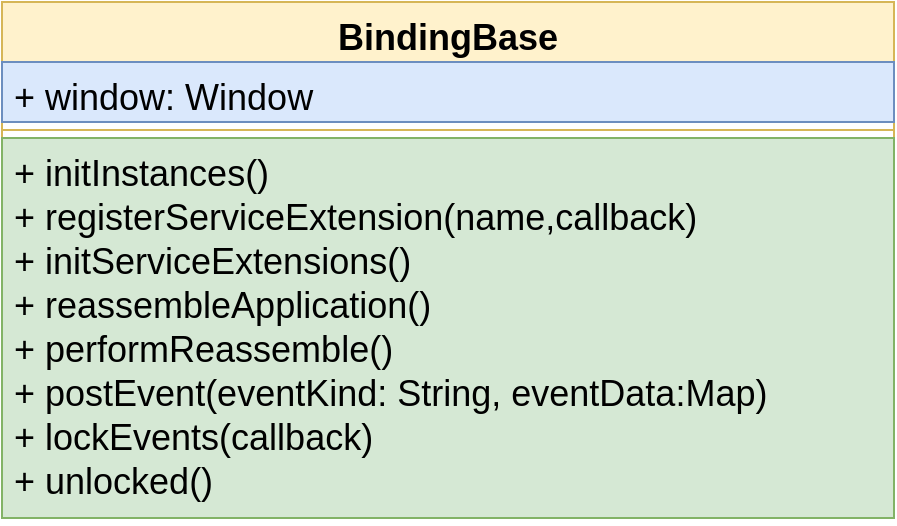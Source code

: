 <mxfile version="14.1.3" type="github">
  <diagram id="k5r8Dv3RMg7R3tUVNLZs" name="Page-1">
    <mxGraphModel dx="946" dy="557" grid="1" gridSize="10" guides="1" tooltips="1" connect="1" arrows="1" fold="1" page="1" pageScale="1" pageWidth="827" pageHeight="1169" math="0" shadow="0">
      <root>
        <mxCell id="0" />
        <mxCell id="1" parent="0" />
        <mxCell id="JjVPGM3cWdolMQaaZHJX-1" value="BindingBase" style="swimlane;fontStyle=1;align=center;verticalAlign=top;childLayout=stackLayout;horizontal=1;startSize=30;horizontalStack=0;resizeParent=1;resizeParentMax=0;resizeLast=0;collapsible=1;marginBottom=0;fontSize=18;fillColor=#fff2cc;strokeColor=#d6b656;" vertex="1" parent="1">
          <mxGeometry x="170" y="150" width="446" height="258" as="geometry" />
        </mxCell>
        <mxCell id="JjVPGM3cWdolMQaaZHJX-2" value="+ window: Window" style="text;strokeColor=#6c8ebf;fillColor=#dae8fc;align=left;verticalAlign=top;spacingLeft=4;spacingRight=4;overflow=hidden;rotatable=0;points=[[0,0.5],[1,0.5]];portConstraint=eastwest;fontSize=18;" vertex="1" parent="JjVPGM3cWdolMQaaZHJX-1">
          <mxGeometry y="30" width="446" height="30" as="geometry" />
        </mxCell>
        <mxCell id="JjVPGM3cWdolMQaaZHJX-3" value="" style="line;strokeWidth=1;fillColor=#fff2cc;align=left;verticalAlign=middle;spacingTop=-1;spacingLeft=3;spacingRight=3;rotatable=0;labelPosition=right;points=[];portConstraint=eastwest;strokeColor=#d6b656;" vertex="1" parent="JjVPGM3cWdolMQaaZHJX-1">
          <mxGeometry y="60" width="446" height="8" as="geometry" />
        </mxCell>
        <mxCell id="JjVPGM3cWdolMQaaZHJX-4" value="+ initInstances()&#xa;+ registerServiceExtension(name,callback)&#xa;+ initServiceExtensions()&#xa;+ reassembleApplication()&#xa;+ performReassemble()&#xa;+ postEvent(eventKind: String, eventData:Map)&#xa;+ lockEvents(callback)&#xa;+ unlocked()" style="text;strokeColor=#82b366;fillColor=#d5e8d4;align=left;verticalAlign=top;spacingLeft=4;spacingRight=4;overflow=hidden;rotatable=0;points=[[0,0.5],[1,0.5]];portConstraint=eastwest;fontSize=18;" vertex="1" parent="JjVPGM3cWdolMQaaZHJX-1">
          <mxGeometry y="68" width="446" height="190" as="geometry" />
        </mxCell>
      </root>
    </mxGraphModel>
  </diagram>
</mxfile>
